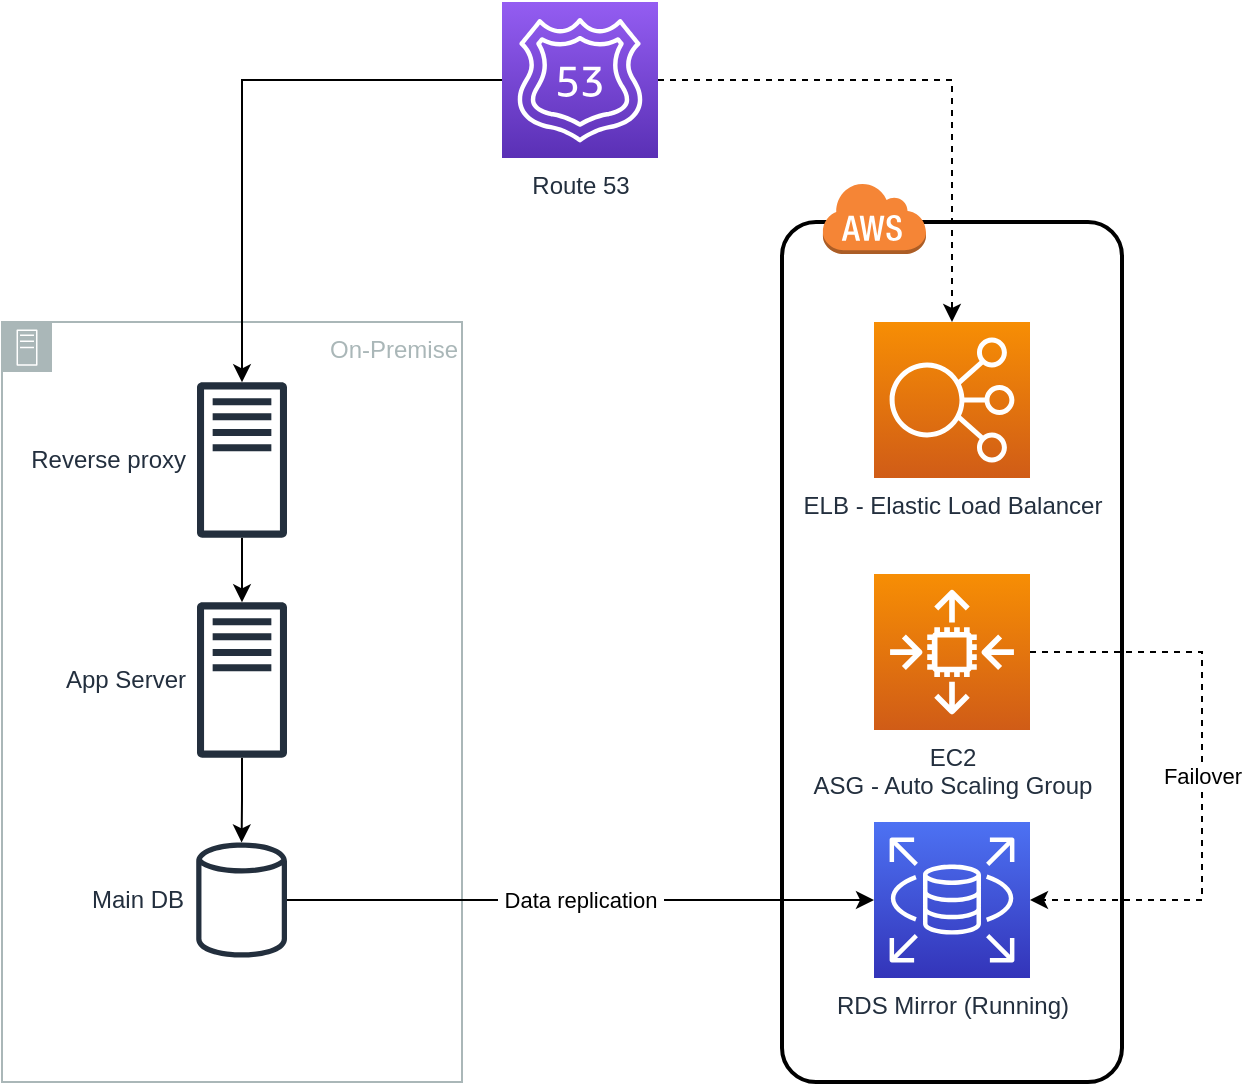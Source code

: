 <mxfile version="21.5.1" type="device">
  <diagram name="Page-1" id="yLCAopIXsa2uOdGkYQKf">
    <mxGraphModel dx="1605" dy="824" grid="1" gridSize="10" guides="1" tooltips="1" connect="1" arrows="1" fold="1" page="1" pageScale="1" pageWidth="827" pageHeight="1169" math="0" shadow="0">
      <root>
        <mxCell id="0" />
        <mxCell id="1" parent="0" />
        <mxCell id="ZP70_1ci_Xr7Rhr--3-I-1" value="On-Premise" style="sketch=0;outlineConnect=0;gradientColor=none;html=1;whiteSpace=wrap;fontSize=12;fontStyle=0;shape=mxgraph.aws4.group;grIcon=mxgraph.aws4.group_on_premise;strokeColor=#AAB7B8;fillColor=none;verticalAlign=top;align=right;spacingLeft=30;fontColor=#AAB7B8;dashed=0;" parent="1" vertex="1">
          <mxGeometry x="-420" y="170" width="230" height="380" as="geometry" />
        </mxCell>
        <mxCell id="ZP70_1ci_Xr7Rhr--3-I-17" style="edgeStyle=orthogonalEdgeStyle;rounded=0;orthogonalLoop=1;jettySize=auto;html=1;" parent="1" source="ZP70_1ci_Xr7Rhr--3-I-2" target="ZP70_1ci_Xr7Rhr--3-I-16" edge="1">
          <mxGeometry relative="1" as="geometry" />
        </mxCell>
        <mxCell id="ZP70_1ci_Xr7Rhr--3-I-2" value="Reverse proxy" style="sketch=0;outlineConnect=0;fontColor=#232F3E;gradientColor=none;fillColor=#232F3D;strokeColor=none;dashed=0;verticalLabelPosition=middle;verticalAlign=middle;align=right;html=1;fontSize=12;fontStyle=0;aspect=fixed;pointerEvents=1;shape=mxgraph.aws4.traditional_server;labelPosition=left;spacingRight=5;" parent="1" vertex="1">
          <mxGeometry x="-322.5" y="200" width="45" height="78" as="geometry" />
        </mxCell>
        <mxCell id="ZP70_1ci_Xr7Rhr--3-I-3" value="&amp;nbsp;Data replication&amp;nbsp;" style="edgeStyle=orthogonalEdgeStyle;rounded=0;orthogonalLoop=1;jettySize=auto;html=1;entryX=0;entryY=0.5;entryDx=0;entryDy=0;entryPerimeter=0;" parent="1" source="ZP70_1ci_Xr7Rhr--3-I-4" target="ZP70_1ci_Xr7Rhr--3-I-7" edge="1">
          <mxGeometry relative="1" as="geometry" />
        </mxCell>
        <mxCell id="ZP70_1ci_Xr7Rhr--3-I-4" value="Main DB" style="sketch=0;outlineConnect=0;fontColor=#232F3E;gradientColor=none;fillColor=#232F3D;strokeColor=none;dashed=0;verticalLabelPosition=middle;verticalAlign=middle;align=right;html=1;fontSize=12;fontStyle=0;aspect=fixed;pointerEvents=1;shape=mxgraph.aws4.generic_database;labelPosition=left;spacingRight=5;" parent="1" vertex="1">
          <mxGeometry x="-322.89" y="429" width="45.39" height="60" as="geometry" />
        </mxCell>
        <mxCell id="ZP70_1ci_Xr7Rhr--3-I-5" value="" style="rounded=1;arcSize=10;dashed=0;fillColor=none;gradientColor=none;strokeWidth=2;" parent="1" vertex="1">
          <mxGeometry x="-30" y="120" width="170" height="430" as="geometry" />
        </mxCell>
        <mxCell id="ZP70_1ci_Xr7Rhr--3-I-6" value="" style="dashed=0;html=1;shape=mxgraph.aws3.cloud;fillColor=#F58536;gradientColor=none;dashed=0;" parent="1" vertex="1">
          <mxGeometry x="-10" y="100" width="52" height="36" as="geometry" />
        </mxCell>
        <mxCell id="ZP70_1ci_Xr7Rhr--3-I-7" value="RDS Mirror (Running)" style="sketch=0;points=[[0,0,0],[0.25,0,0],[0.5,0,0],[0.75,0,0],[1,0,0],[0,1,0],[0.25,1,0],[0.5,1,0],[0.75,1,0],[1,1,0],[0,0.25,0],[0,0.5,0],[0,0.75,0],[1,0.25,0],[1,0.5,0],[1,0.75,0]];outlineConnect=0;fontColor=#232F3E;gradientColor=#4D72F3;gradientDirection=north;fillColor=#3334B9;strokeColor=#ffffff;dashed=0;verticalLabelPosition=bottom;verticalAlign=top;align=center;html=1;fontSize=12;fontStyle=0;aspect=fixed;shape=mxgraph.aws4.resourceIcon;resIcon=mxgraph.aws4.rds;" parent="1" vertex="1">
          <mxGeometry x="16" y="420" width="78" height="78" as="geometry" />
        </mxCell>
        <mxCell id="ZP70_1ci_Xr7Rhr--3-I-10" style="edgeStyle=orthogonalEdgeStyle;rounded=0;orthogonalLoop=1;jettySize=auto;html=1;" parent="1" source="ZP70_1ci_Xr7Rhr--3-I-11" target="ZP70_1ci_Xr7Rhr--3-I-2" edge="1">
          <mxGeometry relative="1" as="geometry" />
        </mxCell>
        <mxCell id="ZP70_1ci_Xr7Rhr--3-I-14" style="edgeStyle=orthogonalEdgeStyle;rounded=0;orthogonalLoop=1;jettySize=auto;html=1;dashed=1;" parent="1" source="ZP70_1ci_Xr7Rhr--3-I-11" target="ZP70_1ci_Xr7Rhr--3-I-12" edge="1">
          <mxGeometry relative="1" as="geometry" />
        </mxCell>
        <mxCell id="ZP70_1ci_Xr7Rhr--3-I-11" value="Route 53" style="sketch=0;points=[[0,0,0],[0.25,0,0],[0.5,0,0],[0.75,0,0],[1,0,0],[0,1,0],[0.25,1,0],[0.5,1,0],[0.75,1,0],[1,1,0],[0,0.25,0],[0,0.5,0],[0,0.75,0],[1,0.25,0],[1,0.5,0],[1,0.75,0]];outlineConnect=0;fontColor=#232F3E;gradientColor=#945DF2;gradientDirection=north;fillColor=#5A30B5;strokeColor=#ffffff;dashed=0;verticalLabelPosition=bottom;verticalAlign=top;align=center;html=1;fontSize=12;fontStyle=0;aspect=fixed;shape=mxgraph.aws4.resourceIcon;resIcon=mxgraph.aws4.route_53;" parent="1" vertex="1">
          <mxGeometry x="-170" y="10" width="78" height="78" as="geometry" />
        </mxCell>
        <mxCell id="ZP70_1ci_Xr7Rhr--3-I-12" value="ELB - Elastic Load Balancer" style="sketch=0;points=[[0,0,0],[0.25,0,0],[0.5,0,0],[0.75,0,0],[1,0,0],[0,1,0],[0.25,1,0],[0.5,1,0],[0.75,1,0],[1,1,0],[0,0.25,0],[0,0.5,0],[0,0.75,0],[1,0.25,0],[1,0.5,0],[1,0.75,0]];outlineConnect=0;fontColor=#232F3E;gradientColor=#F78E04;gradientDirection=north;fillColor=#D05C17;strokeColor=#ffffff;dashed=0;verticalLabelPosition=bottom;verticalAlign=top;align=center;html=1;fontSize=12;fontStyle=0;aspect=fixed;shape=mxgraph.aws4.resourceIcon;resIcon=mxgraph.aws4.elastic_load_balancing;" parent="1" vertex="1">
          <mxGeometry x="16" y="170" width="78" height="78" as="geometry" />
        </mxCell>
        <mxCell id="ZP70_1ci_Xr7Rhr--3-I-15" value="Failover" style="edgeStyle=orthogonalEdgeStyle;rounded=0;orthogonalLoop=1;jettySize=auto;html=1;entryX=1;entryY=0.5;entryDx=0;entryDy=0;entryPerimeter=0;dashed=1;" parent="1" source="ZP70_1ci_Xr7Rhr--3-I-13" target="ZP70_1ci_Xr7Rhr--3-I-7" edge="1">
          <mxGeometry relative="1" as="geometry">
            <Array as="points">
              <mxPoint x="180" y="335" />
              <mxPoint x="180" y="459" />
            </Array>
          </mxGeometry>
        </mxCell>
        <mxCell id="ZP70_1ci_Xr7Rhr--3-I-13" value="EC2&lt;br&gt;ASG - Auto Scaling Group" style="sketch=0;points=[[0,0,0],[0.25,0,0],[0.5,0,0],[0.75,0,0],[1,0,0],[0,1,0],[0.25,1,0],[0.5,1,0],[0.75,1,0],[1,1,0],[0,0.25,0],[0,0.5,0],[0,0.75,0],[1,0.25,0],[1,0.5,0],[1,0.75,0]];outlineConnect=0;fontColor=#232F3E;gradientColor=#F78E04;gradientDirection=north;fillColor=#D05C17;strokeColor=#ffffff;dashed=0;verticalLabelPosition=bottom;verticalAlign=top;align=center;html=1;fontSize=12;fontStyle=0;aspect=fixed;shape=mxgraph.aws4.resourceIcon;resIcon=mxgraph.aws4.auto_scaling2;" parent="1" vertex="1">
          <mxGeometry x="16" y="296" width="78" height="78" as="geometry" />
        </mxCell>
        <mxCell id="ZP70_1ci_Xr7Rhr--3-I-18" style="edgeStyle=orthogonalEdgeStyle;rounded=0;orthogonalLoop=1;jettySize=auto;html=1;" parent="1" source="ZP70_1ci_Xr7Rhr--3-I-16" target="ZP70_1ci_Xr7Rhr--3-I-4" edge="1">
          <mxGeometry relative="1" as="geometry" />
        </mxCell>
        <mxCell id="ZP70_1ci_Xr7Rhr--3-I-16" value="App Server" style="sketch=0;outlineConnect=0;fontColor=#232F3E;gradientColor=none;fillColor=#232F3D;strokeColor=none;dashed=0;verticalLabelPosition=middle;verticalAlign=middle;align=right;html=1;fontSize=12;fontStyle=0;aspect=fixed;pointerEvents=1;shape=mxgraph.aws4.traditional_server;labelPosition=left;spacingRight=5;" parent="1" vertex="1">
          <mxGeometry x="-322.5" y="310" width="45" height="78" as="geometry" />
        </mxCell>
      </root>
    </mxGraphModel>
  </diagram>
</mxfile>
